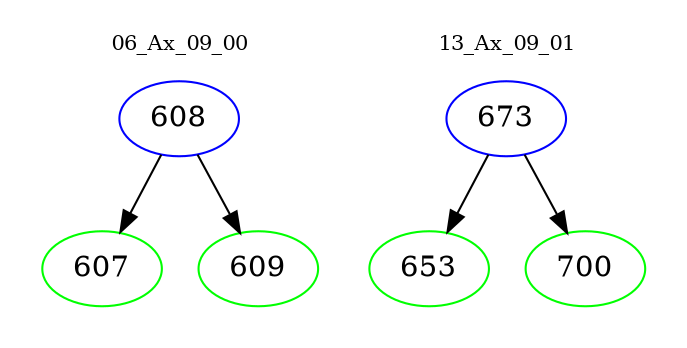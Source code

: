 digraph{
subgraph cluster_0 {
color = white
label = "06_Ax_09_00";
fontsize=10;
T0_608 [label="608", color="blue"]
T0_608 -> T0_607 [color="black"]
T0_607 [label="607", color="green"]
T0_608 -> T0_609 [color="black"]
T0_609 [label="609", color="green"]
}
subgraph cluster_1 {
color = white
label = "13_Ax_09_01";
fontsize=10;
T1_673 [label="673", color="blue"]
T1_673 -> T1_653 [color="black"]
T1_653 [label="653", color="green"]
T1_673 -> T1_700 [color="black"]
T1_700 [label="700", color="green"]
}
}
